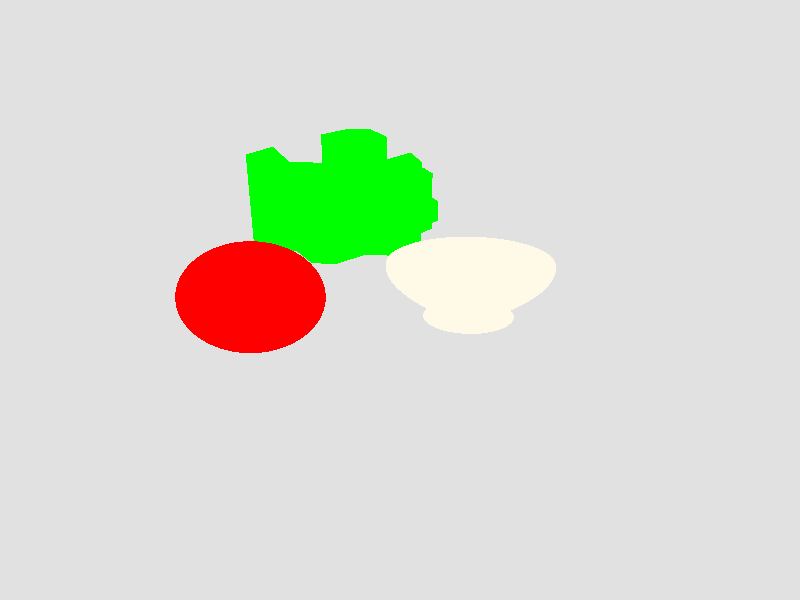 #include "colors.inc"          
#include "woods.inc"
#include "textures.inc"
#include "rand.inc"

// La posicion de la camara
camera {
 location <-5,40,-70>
 right x
 look_at <-5,2,0>
	 angle 40
}
// Punto de luz
light_source {
 <3,30,30>
 color rgb <1,1,1> // White
}                    

plane { // Floor
    <0,1,0>, 0 //Normal and distance
    texture { 
        pigment {
            color Gray
            } 
    } 
}
background{
    color Black
}  
//Cuenco
#declare cuenco = 
difference{ 
    sor {
        5,//Number of points, at least 4
        <0,0>, <3,0>, <2.75,1>,<6,6>, <2,6>
        
    }
    sphere {
         <0,7,0>, 6       
    } 
    texture{ 
        pigment{ color rgb<1,0.95,0.8>} 
        normal { bumps 0.5 scale 0.01}
        finish { phong 0.1 }
     }
}
//esfera
//vrand
#declare RandomSeed = seed(777);
#declare MiEsfera =
	sphere{
		<-15,5,-5>, 5 
		texture{ Ruby_Glass 
		pigment{color Red filter 0.8 }
		} 
	}
#declare ZonaEsfera = 
	sphere {
		<-15,5,-5>, 4
		texture{ Glass 
		pigment{ color White filter 1
		}			
		}	
}
 #local Cntr = 1; // start
 #declare esfera = 	
union{
	object{MiEsfera}
	#for(Cntr, 1, 150, 1)
	sphere{
		<0,0,0>, 0.5
		
		translate VRand_In_Obj(ZonaEsfera, rand(RandomSeed))
		texture{
			Ruby_Glass
			}
		}
	
	#end
}
#declare trapecio = 
prism {
	linear_sweep
    0, // sweep the following shape from here ...
    7, // ... up through here
    5, // the number of points making up the shape ...
    < -3,  -5.196>, 
    < 3, -5.196>, 
    < 1, -8>, 
    < -1, -8>, 
    < -3,  -5.196>

  }
  #declare base = 
  prism {
  	linear_sweep
  	0,
  	1,
  	7,
  	<6,0>,
  	<3,5.196>,
  	<-3,5.196>,
    <-6,0>,
  	<-3,-5.196>,
   	<3,-5.196>,
  	<6,0>

  	  	}
#declare angulo = 0;
#declare altura =  1 ;
#declare resta = 
	difference{
	object{
		base  
			translate <0,0,0> 
			scale <1.4,1,1.4> 
		}
	object{
		base 
			translate <0,0,0>
			scale <1,1.01,1> 
		}
		
	}
#declare forma = 
object{
union{
#for( cont,1, 6,1)
	object {
		trapecio
			rotate<0,angulo,0>
			scale<0, 1 + 0.5*mod(altura,2),0>		
	}
	#declare angulo = angulo + 60;
	#declare altura = altura +1;	
#end
}
}
#declare estrella = 
union{
	object{base }
	object{forma}
	}
#declare figuraEstrella = union{
	object{estrella}
	object {resta translate <0,1,0> scale<0,2.4,0>}

}
//objetos finales
object{cuenco}
object{esfera}
object{figuraEstrella
	texture { NBbeerbottle }
	 pigment {Green}
	 rotate<0,70,0>
	 translate <-10,0,20>}

